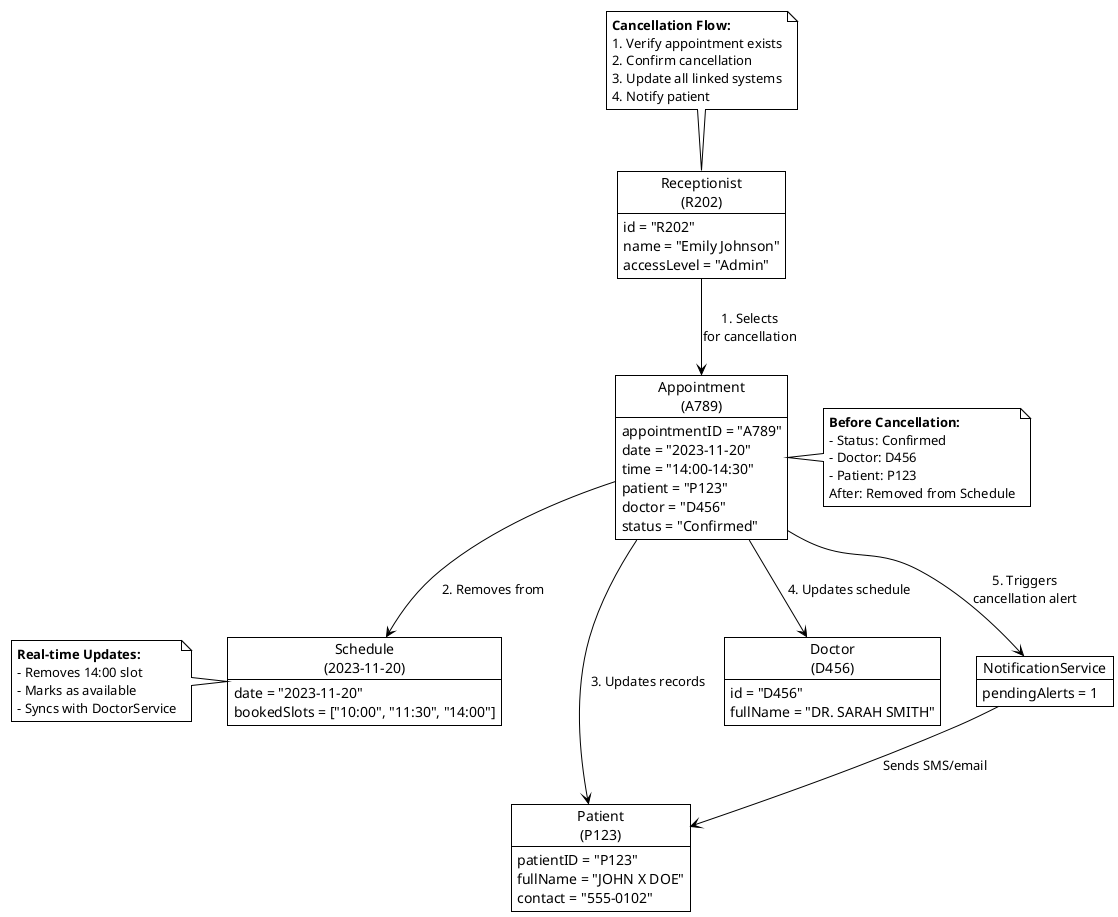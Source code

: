@startuml Cancel Appointment
!theme plain

' === Objects ===
object "Receptionist\n(R202)" as receptionist {
  id = "R202"
  name = "Emily Johnson"
  accessLevel = "Admin"
}

object "Appointment\n(A789)" as appointment {
  appointmentID = "A789"
  date = "2023-11-20"
  time = "14:00-14:30"
  patient = "P123"
  doctor = "D456"
  status = "Confirmed"
}

object "Patient\n(P123)" as patient {
  patientID = "P123"
  fullName = "JOHN X DOE"
  contact = "555-0102"
}

object "Doctor\n(D456)" as doctor {
  id = "D456"
  fullName = "DR. SARAH SMITH"
}

object "Schedule\n(2023-11-20)" as schedule {
  date = "2023-11-20"
  bookedSlots = ["10:00", "11:30", "14:00"]
}

object "NotificationService" as notify {
  pendingAlerts = 1
}

' === Relationships ===
receptionist --> appointment : "1. Selects\nfor cancellation"
appointment --> schedule : "2. Removes from"
appointment --> patient : "3. Updates records"
appointment --> doctor : "4. Updates schedule"
appointment --> notify : "5. Triggers\ncancellation alert"
notify --> patient : "Sends SMS/email"

' === Flow Notes ===
note top of receptionist
  **Cancellation Flow:**
  1. Verify appointment exists
  2. Confirm cancellation
  3. Update all linked systems
  4. Notify patient
end note

note right of appointment
  **Before Cancellation:**
  - Status: Confirmed
  - Doctor: D456
  - Patient: P123
  After: Removed from Schedule
end note

note left of schedule
  **Real-time Updates:**
  - Removes 14:00 slot
  - Marks as available
  - Syncs with DoctorService
end note
@enduml